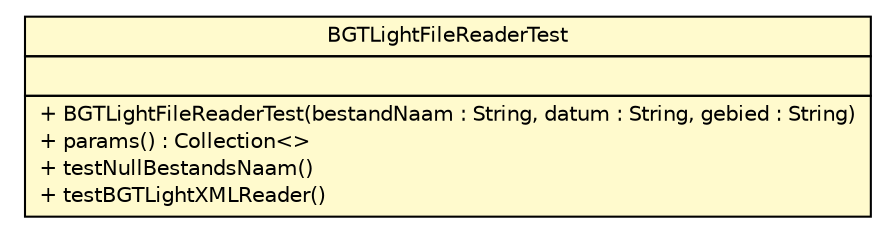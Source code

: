 #!/usr/local/bin/dot
#
# Class diagram 
# Generated by UMLGraph version R5_6-24-gf6e263 (http://www.umlgraph.org/)
#

digraph G {
	edge [fontname="Helvetica",fontsize=10,labelfontname="Helvetica",labelfontsize=10];
	node [fontname="Helvetica",fontsize=10,shape=plaintext];
	nodesep=0.25;
	ranksep=0.5;
	// nl.b3p.brmo.loader.xml.BGTLightFileReaderTest
	c103 [label=<<table title="nl.b3p.brmo.loader.xml.BGTLightFileReaderTest" border="0" cellborder="1" cellspacing="0" cellpadding="2" port="p" bgcolor="lemonChiffon" href="./BGTLightFileReaderTest.html">
		<tr><td><table border="0" cellspacing="0" cellpadding="1">
<tr><td align="center" balign="center"> BGTLightFileReaderTest </td></tr>
		</table></td></tr>
		<tr><td><table border="0" cellspacing="0" cellpadding="1">
<tr><td align="left" balign="left">  </td></tr>
		</table></td></tr>
		<tr><td><table border="0" cellspacing="0" cellpadding="1">
<tr><td align="left" balign="left"> + BGTLightFileReaderTest(bestandNaam : String, datum : String, gebied : String) </td></tr>
<tr><td align="left" balign="left"> + params() : Collection&lt;&gt; </td></tr>
<tr><td align="left" balign="left"> + testNullBestandsNaam() </td></tr>
<tr><td align="left" balign="left"> + testBGTLightXMLReader() </td></tr>
		</table></td></tr>
		</table>>, URL="./BGTLightFileReaderTest.html", fontname="Helvetica", fontcolor="black", fontsize=10.0];
}

